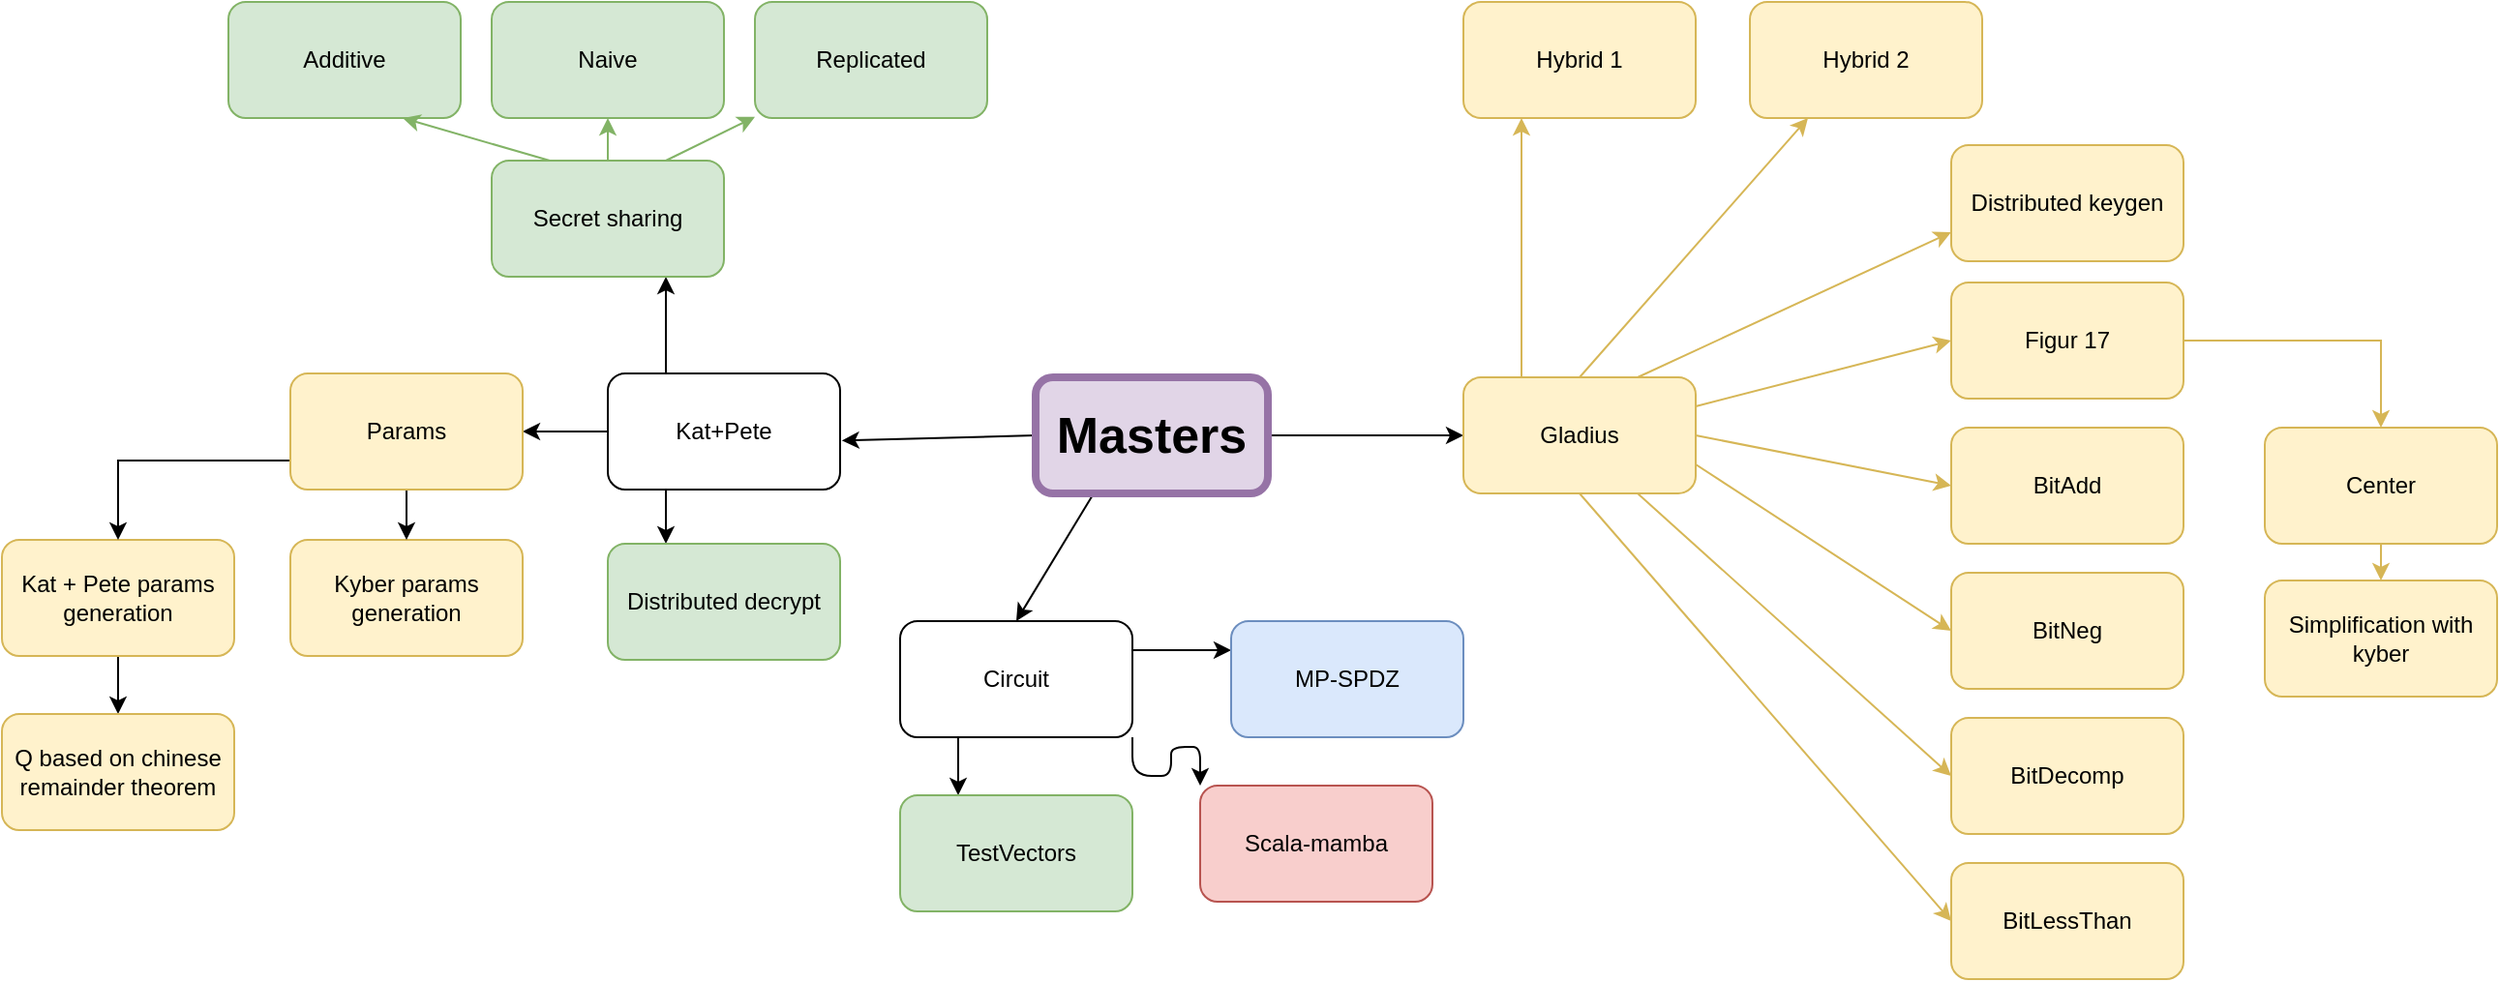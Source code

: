 <mxfile version="21.0.2" type="github">
  <diagram name="Page-1" id="hLuPmDGO4PXkCt97cyZo">
    <mxGraphModel dx="2061" dy="1157" grid="0" gridSize="10" guides="1" tooltips="1" connect="1" arrows="1" fold="1" page="1" pageScale="1" pageWidth="827" pageHeight="1169" background="#FFFFFF" math="0" shadow="0">
      <root>
        <mxCell id="0" />
        <mxCell id="1" parent="0" />
        <mxCell id="O7RyFbMv_qGXEK2Rhbus-43" style="rounded=0;orthogonalLoop=1;jettySize=auto;html=1;exitX=0;exitY=0.5;exitDx=0;exitDy=0;entryX=1.007;entryY=0.578;entryDx=0;entryDy=0;entryPerimeter=0;labelBackgroundColor=none;fontColor=default;" parent="1" source="O7RyFbMv_qGXEK2Rhbus-1" target="O7RyFbMv_qGXEK2Rhbus-2" edge="1">
          <mxGeometry relative="1" as="geometry" />
        </mxCell>
        <mxCell id="O7RyFbMv_qGXEK2Rhbus-44" style="edgeStyle=orthogonalEdgeStyle;rounded=0;orthogonalLoop=1;jettySize=auto;html=1;exitX=1;exitY=0.5;exitDx=0;exitDy=0;entryX=0;entryY=0.5;entryDx=0;entryDy=0;labelBackgroundColor=none;fontColor=default;" parent="1" source="O7RyFbMv_qGXEK2Rhbus-1" target="O7RyFbMv_qGXEK2Rhbus-10" edge="1">
          <mxGeometry relative="1" as="geometry" />
        </mxCell>
        <mxCell id="O7RyFbMv_qGXEK2Rhbus-52" style="edgeStyle=none;rounded=0;orthogonalLoop=1;jettySize=auto;html=1;exitX=0.25;exitY=1;exitDx=0;exitDy=0;entryX=0.5;entryY=0;entryDx=0;entryDy=0;strokeColor=default;" parent="1" source="O7RyFbMv_qGXEK2Rhbus-1" target="O7RyFbMv_qGXEK2Rhbus-45" edge="1">
          <mxGeometry relative="1" as="geometry" />
        </mxCell>
        <mxCell id="O7RyFbMv_qGXEK2Rhbus-1" value="Masters" style="rounded=1;whiteSpace=wrap;html=1;strokeWidth=4;labelBackgroundColor=none;fillColor=#e1d5e7;strokeColor=#9673a6;fontSize=26;fontStyle=1" parent="1" vertex="1">
          <mxGeometry x="517" y="268" width="120" height="60" as="geometry" />
        </mxCell>
        <mxCell id="O7RyFbMv_qGXEK2Rhbus-19" style="edgeStyle=orthogonalEdgeStyle;rounded=0;orthogonalLoop=1;jettySize=auto;html=1;exitX=0.25;exitY=0;exitDx=0;exitDy=0;entryX=0.75;entryY=1;entryDx=0;entryDy=0;labelBackgroundColor=none;fontColor=default;" parent="1" source="O7RyFbMv_qGXEK2Rhbus-2" target="O7RyFbMv_qGXEK2Rhbus-18" edge="1">
          <mxGeometry relative="1" as="geometry" />
        </mxCell>
        <mxCell id="O7RyFbMv_qGXEK2Rhbus-25" style="edgeStyle=orthogonalEdgeStyle;rounded=0;orthogonalLoop=1;jettySize=auto;html=1;exitX=0.25;exitY=1;exitDx=0;exitDy=0;entryX=0.25;entryY=0;entryDx=0;entryDy=0;labelBackgroundColor=none;fontColor=default;" parent="1" source="O7RyFbMv_qGXEK2Rhbus-2" target="O7RyFbMv_qGXEK2Rhbus-14" edge="1">
          <mxGeometry relative="1" as="geometry" />
        </mxCell>
        <mxCell id="O7RyFbMv_qGXEK2Rhbus-28" style="edgeStyle=orthogonalEdgeStyle;rounded=0;orthogonalLoop=1;jettySize=auto;html=1;exitX=0;exitY=0.5;exitDx=0;exitDy=0;entryX=1;entryY=0.5;entryDx=0;entryDy=0;labelBackgroundColor=none;fontColor=default;" parent="1" source="O7RyFbMv_qGXEK2Rhbus-2" target="O7RyFbMv_qGXEK2Rhbus-13" edge="1">
          <mxGeometry relative="1" as="geometry" />
        </mxCell>
        <mxCell id="O7RyFbMv_qGXEK2Rhbus-2" value="&lt;div&gt;Kat+Pete&lt;/div&gt;" style="rounded=1;whiteSpace=wrap;html=1;labelBackgroundColor=none;" parent="1" vertex="1">
          <mxGeometry x="296" y="266" width="120" height="60" as="geometry" />
        </mxCell>
        <mxCell id="O7RyFbMv_qGXEK2Rhbus-3" value="BitDecomp" style="rounded=1;whiteSpace=wrap;html=1;labelBackgroundColor=none;fillColor=#fff2cc;strokeColor=#d6b656;" parent="1" vertex="1">
          <mxGeometry x="990" y="444" width="120" height="60" as="geometry" />
        </mxCell>
        <mxCell id="O7RyFbMv_qGXEK2Rhbus-4" value="BitNeg" style="rounded=1;whiteSpace=wrap;html=1;labelBackgroundColor=none;fillColor=#fff2cc;strokeColor=#d6b656;" parent="1" vertex="1">
          <mxGeometry x="990" y="369" width="120" height="60" as="geometry" />
        </mxCell>
        <mxCell id="O7RyFbMv_qGXEK2Rhbus-5" value="BitAdd" style="rounded=1;whiteSpace=wrap;html=1;labelBackgroundColor=none;fillColor=#fff2cc;strokeColor=#d6b656;" parent="1" vertex="1">
          <mxGeometry x="990" y="294" width="120" height="60" as="geometry" />
        </mxCell>
        <mxCell id="O7RyFbMv_qGXEK2Rhbus-41" style="edgeStyle=orthogonalEdgeStyle;rounded=0;orthogonalLoop=1;jettySize=auto;html=1;exitX=1;exitY=0.5;exitDx=0;exitDy=0;entryX=0.5;entryY=0;entryDx=0;entryDy=0;labelBackgroundColor=none;fontColor=default;fillColor=#fff2cc;strokeColor=#d6b656;" parent="1" source="O7RyFbMv_qGXEK2Rhbus-6" target="O7RyFbMv_qGXEK2Rhbus-30" edge="1">
          <mxGeometry relative="1" as="geometry" />
        </mxCell>
        <mxCell id="O7RyFbMv_qGXEK2Rhbus-6" value="Figur 17" style="rounded=1;whiteSpace=wrap;html=1;labelBackgroundColor=none;fillColor=#fff2cc;strokeColor=#d6b656;" parent="1" vertex="1">
          <mxGeometry x="990" y="219" width="120" height="60" as="geometry" />
        </mxCell>
        <mxCell id="O7RyFbMv_qGXEK2Rhbus-7" value="Distributed keygen" style="rounded=1;whiteSpace=wrap;html=1;labelBackgroundColor=none;fillColor=#fff2cc;strokeColor=#d6b656;" parent="1" vertex="1">
          <mxGeometry x="990" y="148" width="120" height="60" as="geometry" />
        </mxCell>
        <mxCell id="O7RyFbMv_qGXEK2Rhbus-8" value="Hybrid 2" style="rounded=1;whiteSpace=wrap;html=1;labelBackgroundColor=none;fillColor=#fff2cc;strokeColor=#d6b656;" parent="1" vertex="1">
          <mxGeometry x="886" y="74" width="120" height="60" as="geometry" />
        </mxCell>
        <mxCell id="O7RyFbMv_qGXEK2Rhbus-9" value="Hybrid 1" style="rounded=1;whiteSpace=wrap;html=1;labelBackgroundColor=none;fillColor=#fff2cc;strokeColor=#d6b656;" parent="1" vertex="1">
          <mxGeometry x="738" y="74" width="120" height="60" as="geometry" />
        </mxCell>
        <mxCell id="O7RyFbMv_qGXEK2Rhbus-32" style="edgeStyle=orthogonalEdgeStyle;rounded=0;orthogonalLoop=1;jettySize=auto;html=1;exitX=0.25;exitY=0;exitDx=0;exitDy=0;entryX=0.25;entryY=1;entryDx=0;entryDy=0;labelBackgroundColor=none;fontColor=default;fillColor=#fff2cc;strokeColor=#d6b656;" parent="1" source="O7RyFbMv_qGXEK2Rhbus-10" target="O7RyFbMv_qGXEK2Rhbus-9" edge="1">
          <mxGeometry relative="1" as="geometry" />
        </mxCell>
        <mxCell id="O7RyFbMv_qGXEK2Rhbus-33" style="rounded=0;orthogonalLoop=1;jettySize=auto;html=1;exitX=0.5;exitY=0;exitDx=0;exitDy=0;entryX=0.25;entryY=1;entryDx=0;entryDy=0;labelBackgroundColor=none;fontColor=default;fillColor=#fff2cc;strokeColor=#d6b656;" parent="1" source="O7RyFbMv_qGXEK2Rhbus-10" target="O7RyFbMv_qGXEK2Rhbus-8" edge="1">
          <mxGeometry relative="1" as="geometry" />
        </mxCell>
        <mxCell id="O7RyFbMv_qGXEK2Rhbus-35" style="rounded=0;orthogonalLoop=1;jettySize=auto;html=1;exitX=0.75;exitY=0;exitDx=0;exitDy=0;entryX=0;entryY=0.75;entryDx=0;entryDy=0;labelBackgroundColor=none;fontColor=default;strokeColor=#d6b656;fillColor=#fff2cc;" parent="1" source="O7RyFbMv_qGXEK2Rhbus-10" target="O7RyFbMv_qGXEK2Rhbus-7" edge="1">
          <mxGeometry relative="1" as="geometry" />
        </mxCell>
        <mxCell id="O7RyFbMv_qGXEK2Rhbus-36" style="rounded=0;orthogonalLoop=1;jettySize=auto;html=1;exitX=1;exitY=0.25;exitDx=0;exitDy=0;entryX=0;entryY=0.5;entryDx=0;entryDy=0;labelBackgroundColor=none;fontColor=default;fillColor=#fff2cc;strokeColor=#d6b656;" parent="1" source="O7RyFbMv_qGXEK2Rhbus-10" target="O7RyFbMv_qGXEK2Rhbus-6" edge="1">
          <mxGeometry relative="1" as="geometry" />
        </mxCell>
        <mxCell id="O7RyFbMv_qGXEK2Rhbus-37" style="rounded=0;orthogonalLoop=1;jettySize=auto;html=1;exitX=1;exitY=0.5;exitDx=0;exitDy=0;entryX=0;entryY=0.5;entryDx=0;entryDy=0;labelBackgroundColor=none;fontColor=default;fillColor=#fff2cc;strokeColor=#d6b656;" parent="1" source="O7RyFbMv_qGXEK2Rhbus-10" target="O7RyFbMv_qGXEK2Rhbus-5" edge="1">
          <mxGeometry relative="1" as="geometry" />
        </mxCell>
        <mxCell id="O7RyFbMv_qGXEK2Rhbus-38" style="rounded=0;orthogonalLoop=1;jettySize=auto;html=1;exitX=1;exitY=0.75;exitDx=0;exitDy=0;entryX=0;entryY=0.5;entryDx=0;entryDy=0;labelBackgroundColor=none;fontColor=default;fillColor=#fff2cc;strokeColor=#d6b656;" parent="1" source="O7RyFbMv_qGXEK2Rhbus-10" target="O7RyFbMv_qGXEK2Rhbus-4" edge="1">
          <mxGeometry relative="1" as="geometry" />
        </mxCell>
        <mxCell id="O7RyFbMv_qGXEK2Rhbus-39" style="rounded=0;orthogonalLoop=1;jettySize=auto;html=1;exitX=0.75;exitY=1;exitDx=0;exitDy=0;entryX=0;entryY=0.5;entryDx=0;entryDy=0;labelBackgroundColor=none;fontColor=default;fillColor=#fff2cc;strokeColor=#d6b656;" parent="1" source="O7RyFbMv_qGXEK2Rhbus-10" target="O7RyFbMv_qGXEK2Rhbus-3" edge="1">
          <mxGeometry relative="1" as="geometry" />
        </mxCell>
        <mxCell id="O7RyFbMv_qGXEK2Rhbus-40" style="rounded=0;orthogonalLoop=1;jettySize=auto;html=1;exitX=0.5;exitY=1;exitDx=0;exitDy=0;entryX=0;entryY=0.5;entryDx=0;entryDy=0;labelBackgroundColor=none;fontColor=default;fillColor=#fff2cc;strokeColor=#d6b656;" parent="1" source="O7RyFbMv_qGXEK2Rhbus-10" target="O7RyFbMv_qGXEK2Rhbus-29" edge="1">
          <mxGeometry relative="1" as="geometry" />
        </mxCell>
        <mxCell id="O7RyFbMv_qGXEK2Rhbus-10" value="&lt;div&gt;Gladius&lt;/div&gt;" style="rounded=1;whiteSpace=wrap;html=1;labelBackgroundColor=none;fillColor=#fff2cc;strokeColor=#d6b656;" parent="1" vertex="1">
          <mxGeometry x="738" y="268" width="120" height="60" as="geometry" />
        </mxCell>
        <mxCell id="LVyAhiCASs7lZBnIoiiR-2" value="" style="edgeStyle=orthogonalEdgeStyle;rounded=0;orthogonalLoop=1;jettySize=auto;html=1;" edge="1" parent="1" source="O7RyFbMv_qGXEK2Rhbus-11" target="LVyAhiCASs7lZBnIoiiR-1">
          <mxGeometry relative="1" as="geometry" />
        </mxCell>
        <mxCell id="O7RyFbMv_qGXEK2Rhbus-11" value="Kat + Pete params generation" style="rounded=1;whiteSpace=wrap;html=1;labelBackgroundColor=none;fillColor=#fff2cc;strokeColor=#d6b656;" parent="1" vertex="1">
          <mxGeometry x="-17" y="352" width="120" height="60" as="geometry" />
        </mxCell>
        <mxCell id="O7RyFbMv_qGXEK2Rhbus-12" value="Kyber params generation" style="rounded=1;whiteSpace=wrap;html=1;labelBackgroundColor=none;fillColor=#fff2cc;strokeColor=#d6b656;" parent="1" vertex="1">
          <mxGeometry x="132" y="352" width="120" height="60" as="geometry" />
        </mxCell>
        <mxCell id="O7RyFbMv_qGXEK2Rhbus-26" style="edgeStyle=orthogonalEdgeStyle;rounded=0;orthogonalLoop=1;jettySize=auto;html=1;exitX=0.5;exitY=1;exitDx=0;exitDy=0;entryX=0.5;entryY=0;entryDx=0;entryDy=0;labelBackgroundColor=none;fontColor=default;" parent="1" source="O7RyFbMv_qGXEK2Rhbus-13" target="O7RyFbMv_qGXEK2Rhbus-12" edge="1">
          <mxGeometry relative="1" as="geometry" />
        </mxCell>
        <mxCell id="O7RyFbMv_qGXEK2Rhbus-27" style="edgeStyle=orthogonalEdgeStyle;rounded=0;orthogonalLoop=1;jettySize=auto;html=1;exitX=0;exitY=0.75;exitDx=0;exitDy=0;entryX=0.5;entryY=0;entryDx=0;entryDy=0;labelBackgroundColor=none;fontColor=default;" parent="1" source="O7RyFbMv_qGXEK2Rhbus-13" target="O7RyFbMv_qGXEK2Rhbus-11" edge="1">
          <mxGeometry relative="1" as="geometry" />
        </mxCell>
        <mxCell id="O7RyFbMv_qGXEK2Rhbus-13" value="Params" style="rounded=1;whiteSpace=wrap;html=1;labelBackgroundColor=none;fillColor=#fff2cc;strokeColor=#d6b656;" parent="1" vertex="1">
          <mxGeometry x="132" y="266" width="120" height="60" as="geometry" />
        </mxCell>
        <mxCell id="O7RyFbMv_qGXEK2Rhbus-14" value="Distributed decrypt" style="rounded=1;whiteSpace=wrap;html=1;labelBackgroundColor=none;fillColor=#d5e8d4;strokeColor=#82b366;" parent="1" vertex="1">
          <mxGeometry x="296" y="354" width="120" height="60" as="geometry" />
        </mxCell>
        <mxCell id="O7RyFbMv_qGXEK2Rhbus-15" value="Replicated" style="rounded=1;whiteSpace=wrap;html=1;labelBackgroundColor=none;fillColor=#d5e8d4;strokeColor=#82b366;" parent="1" vertex="1">
          <mxGeometry x="372" y="74" width="120" height="60" as="geometry" />
        </mxCell>
        <mxCell id="O7RyFbMv_qGXEK2Rhbus-16" value="Naive" style="rounded=1;whiteSpace=wrap;html=1;labelBackgroundColor=none;fillColor=#d5e8d4;strokeColor=#82b366;" parent="1" vertex="1">
          <mxGeometry x="236" y="74" width="120" height="60" as="geometry" />
        </mxCell>
        <mxCell id="O7RyFbMv_qGXEK2Rhbus-17" value="Additive" style="rounded=1;whiteSpace=wrap;html=1;labelBackgroundColor=none;fillColor=#d5e8d4;strokeColor=#82b366;" parent="1" vertex="1">
          <mxGeometry x="100" y="74" width="120" height="60" as="geometry" />
        </mxCell>
        <mxCell id="O7RyFbMv_qGXEK2Rhbus-20" style="edgeStyle=orthogonalEdgeStyle;rounded=0;orthogonalLoop=1;jettySize=auto;html=1;exitX=0.5;exitY=0;exitDx=0;exitDy=0;labelBackgroundColor=none;fontColor=default;fillColor=#d5e8d4;strokeColor=#82b366;" parent="1" source="O7RyFbMv_qGXEK2Rhbus-18" target="O7RyFbMv_qGXEK2Rhbus-16" edge="1">
          <mxGeometry relative="1" as="geometry" />
        </mxCell>
        <mxCell id="O7RyFbMv_qGXEK2Rhbus-21" style="rounded=0;orthogonalLoop=1;jettySize=auto;html=1;exitX=0.75;exitY=0;exitDx=0;exitDy=0;labelBackgroundColor=none;fontColor=default;fillColor=#d5e8d4;strokeColor=#82b366;" parent="1" source="O7RyFbMv_qGXEK2Rhbus-18" target="O7RyFbMv_qGXEK2Rhbus-15" edge="1">
          <mxGeometry relative="1" as="geometry" />
        </mxCell>
        <mxCell id="O7RyFbMv_qGXEK2Rhbus-23" style="rounded=0;orthogonalLoop=1;jettySize=auto;html=1;exitX=0.25;exitY=0;exitDx=0;exitDy=0;entryX=0.75;entryY=1;entryDx=0;entryDy=0;labelBackgroundColor=none;fontColor=default;fillColor=#d5e8d4;strokeColor=#82b366;" parent="1" source="O7RyFbMv_qGXEK2Rhbus-18" target="O7RyFbMv_qGXEK2Rhbus-17" edge="1">
          <mxGeometry relative="1" as="geometry" />
        </mxCell>
        <mxCell id="O7RyFbMv_qGXEK2Rhbus-18" value="&lt;div&gt;Secret sharing&lt;/div&gt;" style="rounded=1;whiteSpace=wrap;html=1;labelBackgroundColor=none;fillColor=#d5e8d4;strokeColor=#82b366;" parent="1" vertex="1">
          <mxGeometry x="236" y="156" width="120" height="60" as="geometry" />
        </mxCell>
        <mxCell id="O7RyFbMv_qGXEK2Rhbus-29" value="BitLessThan" style="rounded=1;whiteSpace=wrap;html=1;labelBackgroundColor=none;fillColor=#fff2cc;strokeColor=#d6b656;" parent="1" vertex="1">
          <mxGeometry x="990" y="519" width="120" height="60" as="geometry" />
        </mxCell>
        <mxCell id="O7RyFbMv_qGXEK2Rhbus-42" style="edgeStyle=orthogonalEdgeStyle;rounded=0;orthogonalLoop=1;jettySize=auto;html=1;exitX=0.5;exitY=1;exitDx=0;exitDy=0;entryX=0.5;entryY=0;entryDx=0;entryDy=0;labelBackgroundColor=none;fontColor=default;fillColor=#fff2cc;strokeColor=#d6b656;" parent="1" source="O7RyFbMv_qGXEK2Rhbus-30" target="O7RyFbMv_qGXEK2Rhbus-31" edge="1">
          <mxGeometry relative="1" as="geometry" />
        </mxCell>
        <mxCell id="O7RyFbMv_qGXEK2Rhbus-30" value="Center" style="rounded=1;whiteSpace=wrap;html=1;labelBackgroundColor=none;fillColor=#fff2cc;strokeColor=#d6b656;" parent="1" vertex="1">
          <mxGeometry x="1152" y="294" width="120" height="60" as="geometry" />
        </mxCell>
        <mxCell id="O7RyFbMv_qGXEK2Rhbus-31" value="Simplification with kyber" style="rounded=1;whiteSpace=wrap;html=1;labelBackgroundColor=none;fillColor=#fff2cc;strokeColor=#d6b656;" parent="1" vertex="1">
          <mxGeometry x="1152" y="373" width="120" height="60" as="geometry" />
        </mxCell>
        <mxCell id="O7RyFbMv_qGXEK2Rhbus-48" style="edgeStyle=orthogonalEdgeStyle;rounded=0;orthogonalLoop=1;jettySize=auto;html=1;exitX=0.25;exitY=1;exitDx=0;exitDy=0;entryX=0.25;entryY=0;entryDx=0;entryDy=0;labelBackgroundColor=none;fontColor=default;" parent="1" source="O7RyFbMv_qGXEK2Rhbus-45" target="O7RyFbMv_qGXEK2Rhbus-46" edge="1">
          <mxGeometry relative="1" as="geometry" />
        </mxCell>
        <mxCell id="O7RyFbMv_qGXEK2Rhbus-49" style="edgeStyle=orthogonalEdgeStyle;rounded=0;orthogonalLoop=1;jettySize=auto;html=1;exitX=1;exitY=0.25;exitDx=0;exitDy=0;entryX=0;entryY=0.25;entryDx=0;entryDy=0;labelBackgroundColor=none;fontColor=default;" parent="1" source="O7RyFbMv_qGXEK2Rhbus-45" target="O7RyFbMv_qGXEK2Rhbus-47" edge="1">
          <mxGeometry relative="1" as="geometry" />
        </mxCell>
        <mxCell id="O7RyFbMv_qGXEK2Rhbus-51" style="edgeStyle=orthogonalEdgeStyle;orthogonalLoop=1;jettySize=auto;html=1;exitX=1;exitY=1;exitDx=0;exitDy=0;entryX=0;entryY=0;entryDx=0;entryDy=0;rounded=1;labelBackgroundColor=none;fontColor=default;" parent="1" source="O7RyFbMv_qGXEK2Rhbus-45" target="O7RyFbMv_qGXEK2Rhbus-50" edge="1">
          <mxGeometry relative="1" as="geometry" />
        </mxCell>
        <mxCell id="O7RyFbMv_qGXEK2Rhbus-45" value="Circuit" style="rounded=1;whiteSpace=wrap;html=1;strokeWidth=1;labelBackgroundColor=none;" parent="1" vertex="1">
          <mxGeometry x="447" y="394" width="120" height="60" as="geometry" />
        </mxCell>
        <mxCell id="O7RyFbMv_qGXEK2Rhbus-46" value="TestVectors" style="rounded=1;whiteSpace=wrap;html=1;strokeWidth=1;labelBackgroundColor=none;fillColor=#d5e8d4;strokeColor=#82b366;" parent="1" vertex="1">
          <mxGeometry x="447" y="484" width="120" height="60" as="geometry" />
        </mxCell>
        <mxCell id="O7RyFbMv_qGXEK2Rhbus-47" value="MP-SPDZ" style="rounded=1;whiteSpace=wrap;html=1;strokeWidth=1;labelBackgroundColor=none;fillColor=#dae8fc;strokeColor=#6c8ebf;" parent="1" vertex="1">
          <mxGeometry x="618" y="394" width="120" height="60" as="geometry" />
        </mxCell>
        <mxCell id="O7RyFbMv_qGXEK2Rhbus-50" value="Scala-mamba" style="rounded=1;whiteSpace=wrap;html=1;strokeWidth=1;labelBackgroundColor=none;fillColor=#f8cecc;strokeColor=#b85450;" parent="1" vertex="1">
          <mxGeometry x="602" y="479" width="120" height="60" as="geometry" />
        </mxCell>
        <mxCell id="LVyAhiCASs7lZBnIoiiR-1" value="Q based on chinese remainder theorem" style="rounded=1;whiteSpace=wrap;html=1;labelBackgroundColor=none;fillColor=#fff2cc;strokeColor=#d6b656;" vertex="1" parent="1">
          <mxGeometry x="-17" y="442" width="120" height="60" as="geometry" />
        </mxCell>
      </root>
    </mxGraphModel>
  </diagram>
</mxfile>
